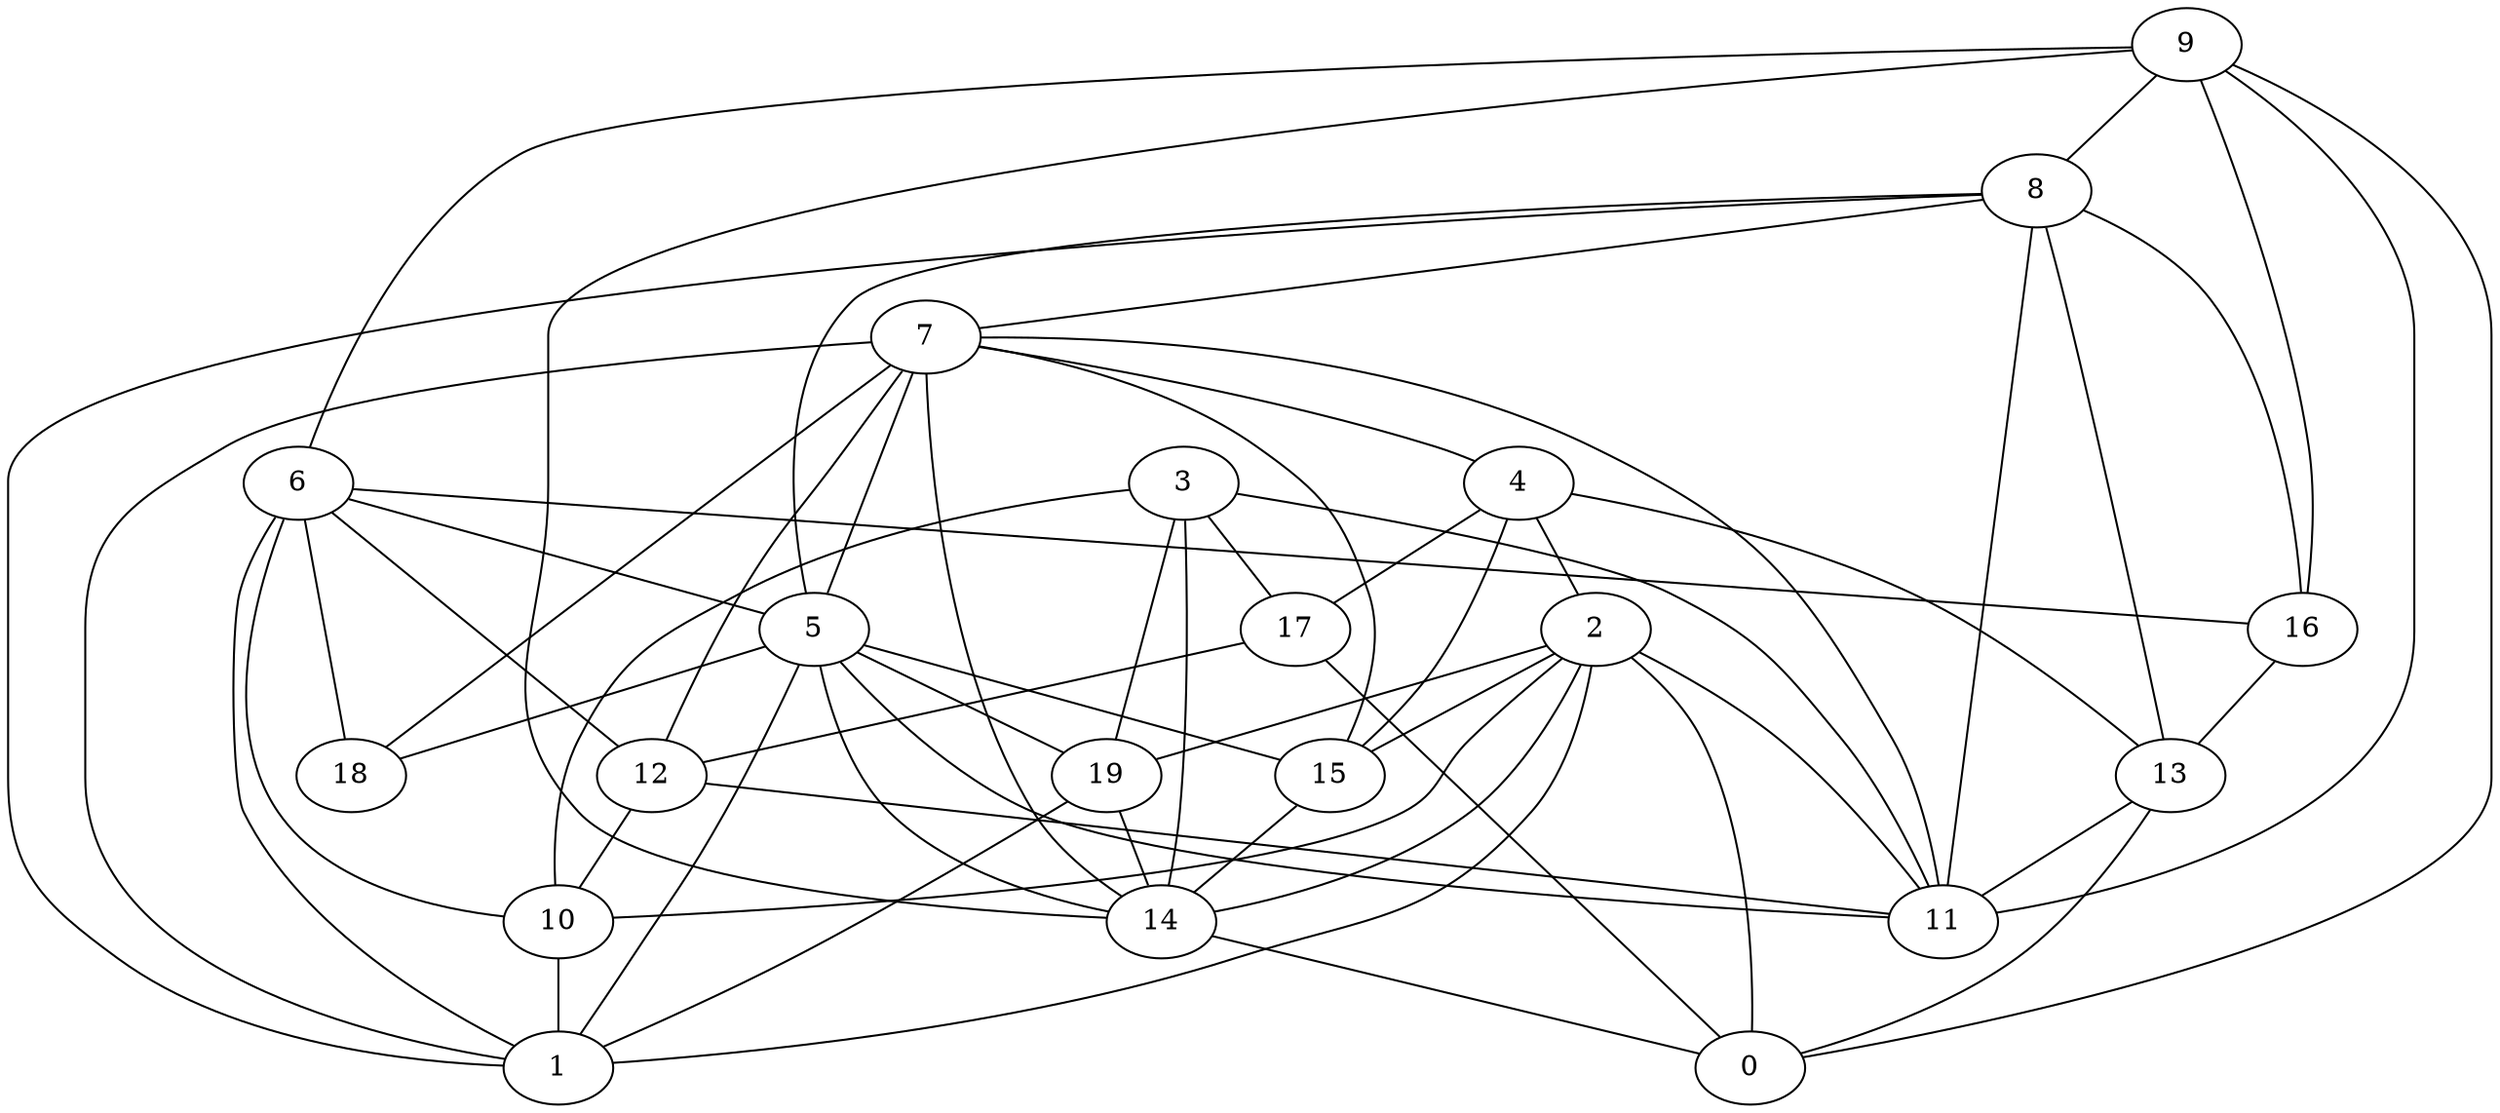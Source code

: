 digraph GG_graph {

subgraph G_graph {
edge [color = black]
"5" -> "15" [dir = none]
"4" -> "17" [dir = none]
"15" -> "14" [dir = none]
"13" -> "11" [dir = none]
"12" -> "10" [dir = none]
"6" -> "16" [dir = none]
"6" -> "1" [dir = none]
"6" -> "12" [dir = none]
"7" -> "18" [dir = none]
"7" -> "12" [dir = none]
"17" -> "12" [dir = none]
"9" -> "8" [dir = none]
"9" -> "14" [dir = none]
"9" -> "11" [dir = none]
"9" -> "6" [dir = none]
"3" -> "14" [dir = none]
"2" -> "19" [dir = none]
"2" -> "0" [dir = none]
"2" -> "1" [dir = none]
"6" -> "5" [dir = none]
"8" -> "7" [dir = none]
"3" -> "17" [dir = none]
"5" -> "14" [dir = none]
"7" -> "15" [dir = none]
"8" -> "5" [dir = none]
"7" -> "14" [dir = none]
"3" -> "19" [dir = none]
"9" -> "16" [dir = none]
"19" -> "14" [dir = none]
"7" -> "1" [dir = none]
"2" -> "10" [dir = none]
"14" -> "0" [dir = none]
"7" -> "4" [dir = none]
"2" -> "15" [dir = none]
"5" -> "18" [dir = none]
"8" -> "1" [dir = none]
"2" -> "11" [dir = none]
"7" -> "5" [dir = none]
"9" -> "0" [dir = none]
"8" -> "16" [dir = none]
"8" -> "11" [dir = none]
"5" -> "1" [dir = none]
"4" -> "15" [dir = none]
"6" -> "10" [dir = none]
"12" -> "11" [dir = none]
"3" -> "11" [dir = none]
"19" -> "1" [dir = none]
"10" -> "1" [dir = none]
"3" -> "10" [dir = none]
"16" -> "13" [dir = none]
"2" -> "14" [dir = none]
"7" -> "11" [dir = none]
"17" -> "0" [dir = none]
"4" -> "13" [dir = none]
"5" -> "19" [dir = none]
"5" -> "11" [dir = none]
"6" -> "18" [dir = none]
"13" -> "0" [dir = none]
"8" -> "13" [dir = none]
"4" -> "2" [dir = none]
}

}
